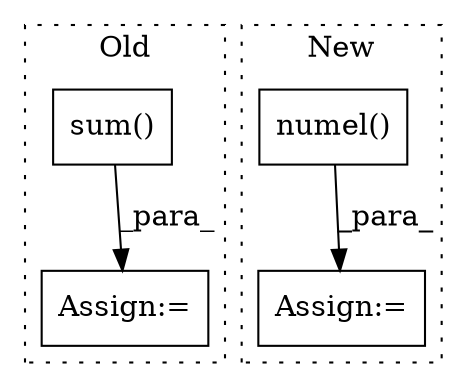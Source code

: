 digraph G {
subgraph cluster0 {
1 [label="sum()" a="75" s="8215,8343" l="122,19" shape="box"];
3 [label="Assign:=" a="68" s="8190" l="3" shape="box"];
label = "Old";
style="dotted";
}
subgraph cluster1 {
2 [label="numel()" a="75" s="8759" l="20" shape="box"];
4 [label="Assign:=" a="68" s="9128" l="4" shape="box"];
label = "New";
style="dotted";
}
1 -> 3 [label="_para_"];
2 -> 4 [label="_para_"];
}